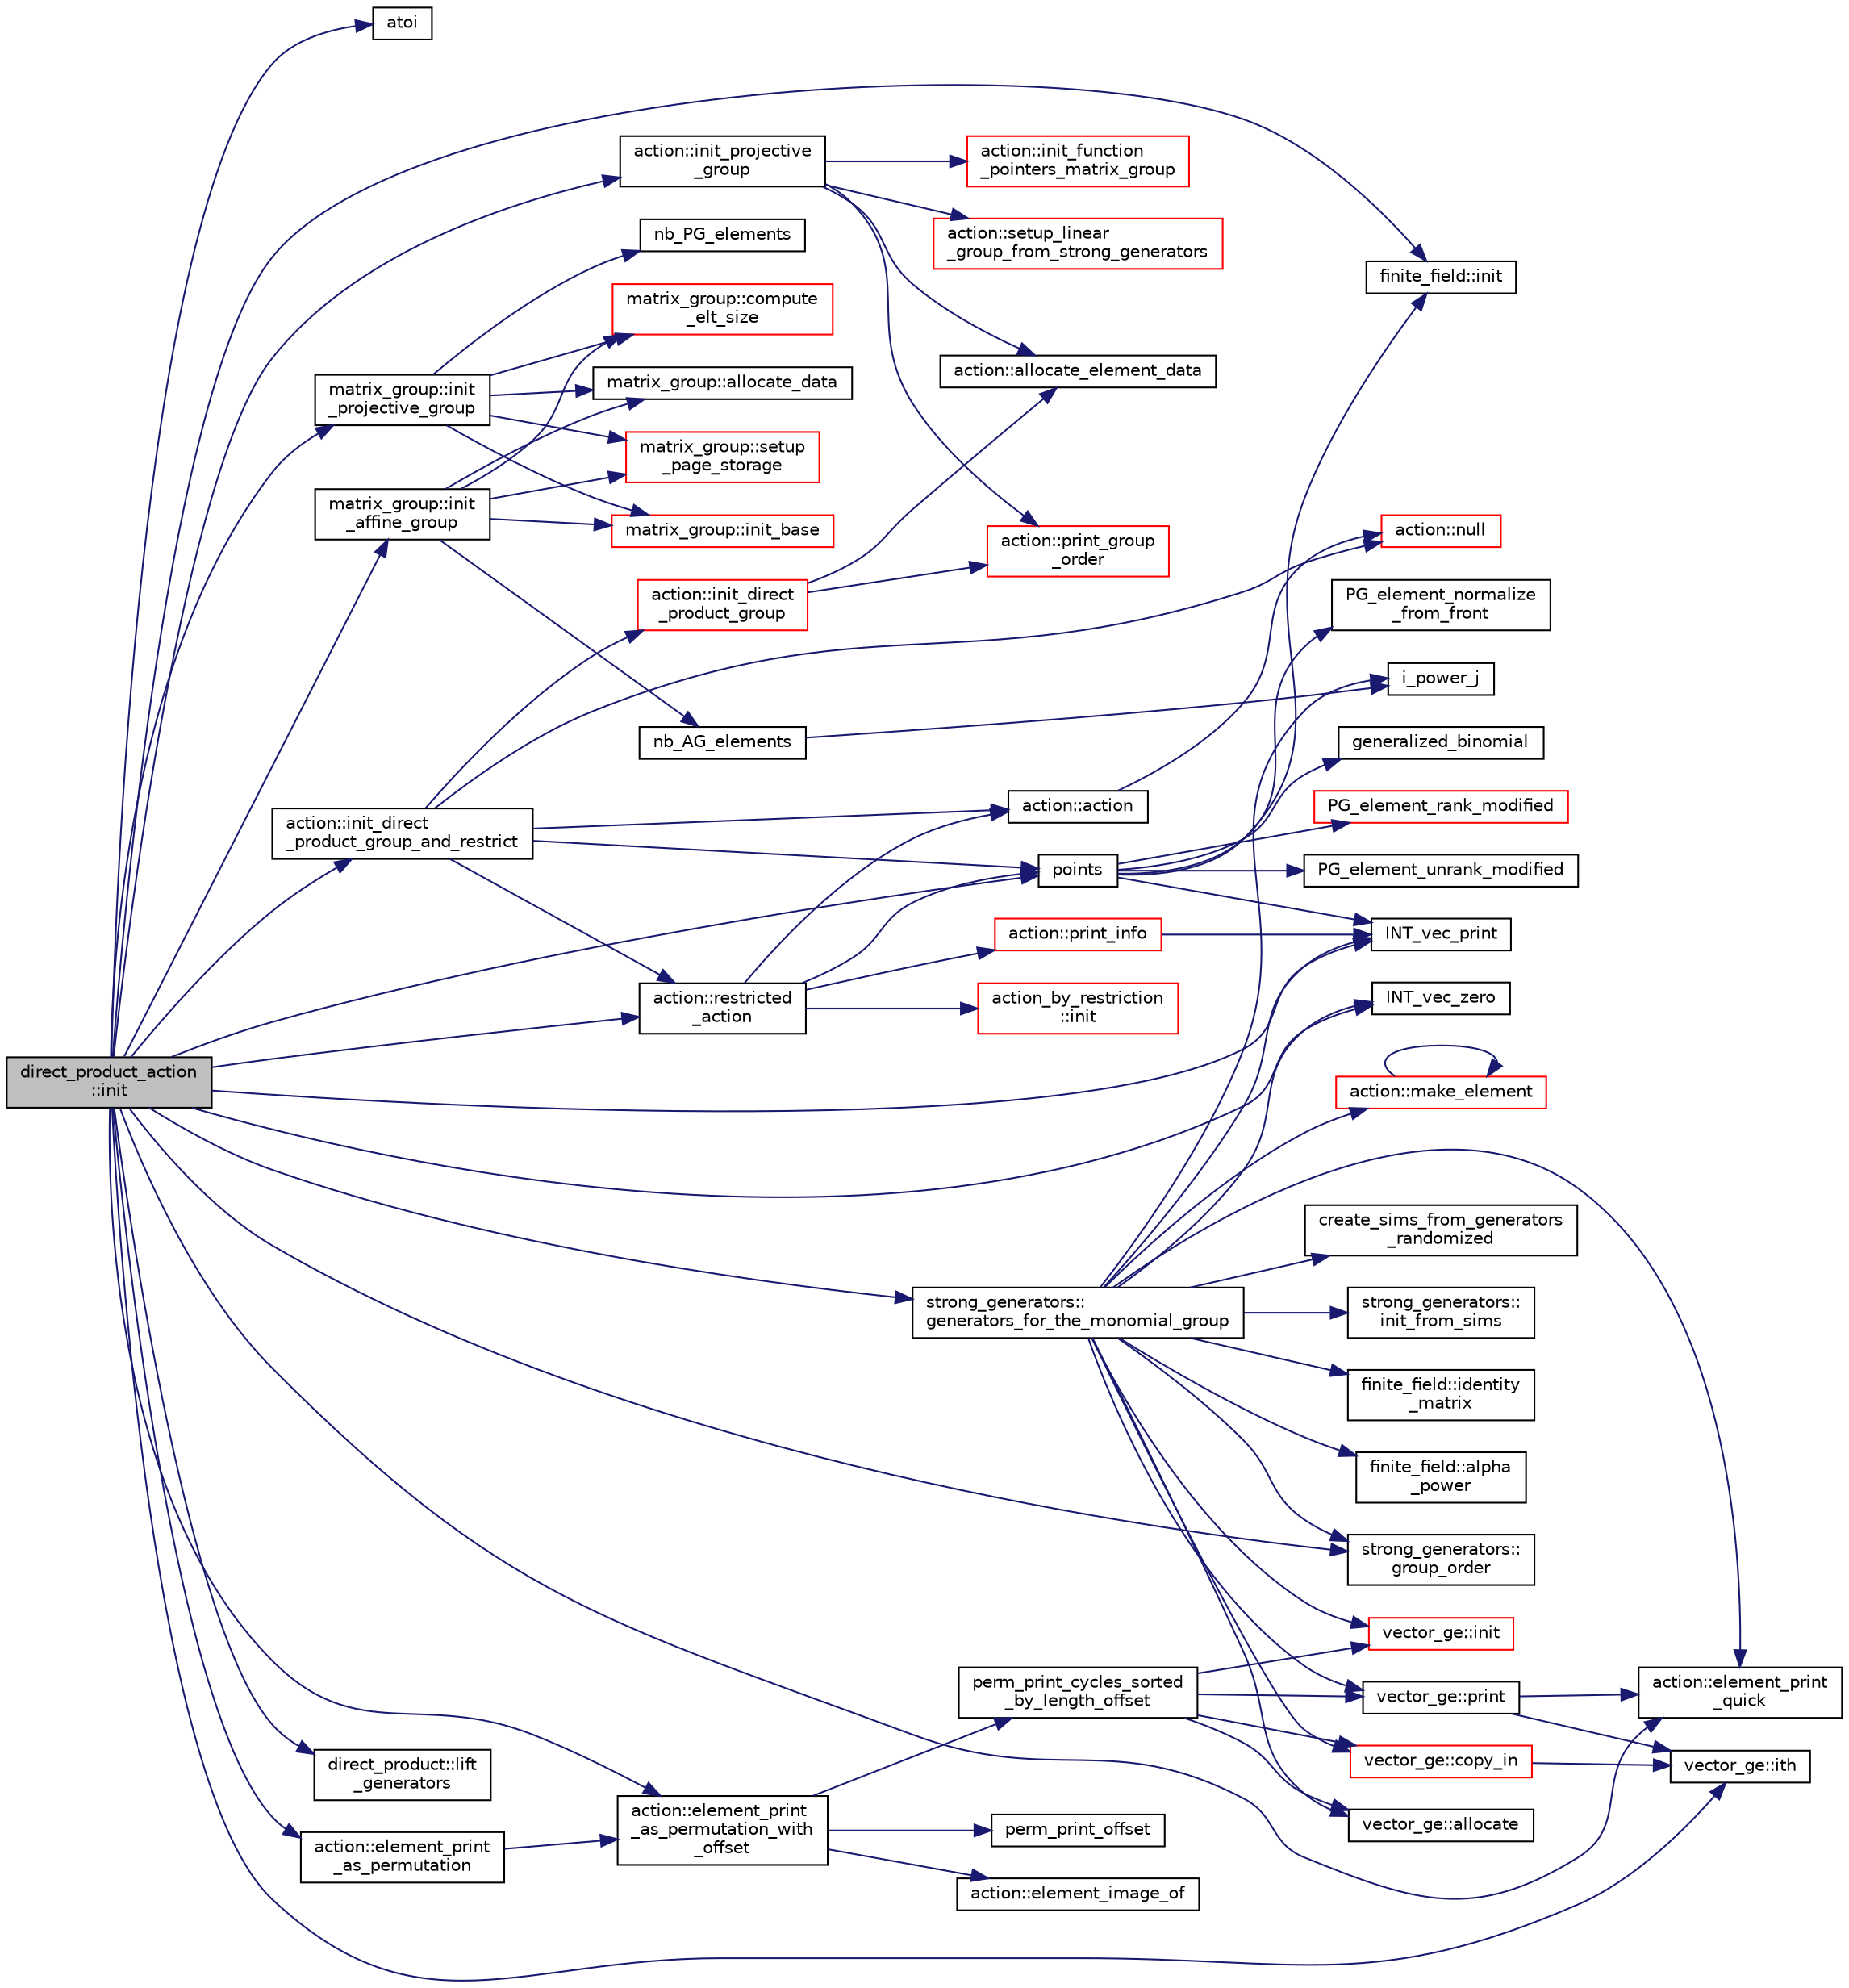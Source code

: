 digraph "direct_product_action::init"
{
  edge [fontname="Helvetica",fontsize="10",labelfontname="Helvetica",labelfontsize="10"];
  node [fontname="Helvetica",fontsize="10",shape=record];
  rankdir="LR";
  Node157 [label="direct_product_action\l::init",height=0.2,width=0.4,color="black", fillcolor="grey75", style="filled", fontcolor="black"];
  Node157 -> Node158 [color="midnightblue",fontsize="10",style="solid",fontname="Helvetica"];
  Node158 [label="atoi",height=0.2,width=0.4,color="black", fillcolor="white", style="filled",URL="$d9/d60/discreta_8h.html#ad0ac71cbcb495289e474437d6b7d7fac"];
  Node157 -> Node159 [color="midnightblue",fontsize="10",style="solid",fontname="Helvetica"];
  Node159 [label="INT_vec_print",height=0.2,width=0.4,color="black", fillcolor="white", style="filled",URL="$df/dbf/sajeeb_8_c.html#a79a5901af0b47dd0d694109543c027fe"];
  Node157 -> Node160 [color="midnightblue",fontsize="10",style="solid",fontname="Helvetica"];
  Node160 [label="INT_vec_zero",height=0.2,width=0.4,color="black", fillcolor="white", style="filled",URL="$df/dbf/sajeeb_8_c.html#aa8c9c7977203577026080f546fe4980f"];
  Node157 -> Node161 [color="midnightblue",fontsize="10",style="solid",fontname="Helvetica"];
  Node161 [label="finite_field::init",height=0.2,width=0.4,color="black", fillcolor="white", style="filled",URL="$df/d5a/classfinite__field.html#a13e75e8165b27464935b50368ee8313c"];
  Node157 -> Node162 [color="midnightblue",fontsize="10",style="solid",fontname="Helvetica"];
  Node162 [label="action::init_projective\l_group",height=0.2,width=0.4,color="black", fillcolor="white", style="filled",URL="$d2/d86/classaction.html#ad943cb9d3828331bf5634c6dbfc31afd"];
  Node162 -> Node163 [color="midnightblue",fontsize="10",style="solid",fontname="Helvetica"];
  Node163 [label="action::init_function\l_pointers_matrix_group",height=0.2,width=0.4,color="red", fillcolor="white", style="filled",URL="$d2/d86/classaction.html#a48cbc0106c21fdcb5ec74a9cf8f4e1d8"];
  Node162 -> Node274 [color="midnightblue",fontsize="10",style="solid",fontname="Helvetica"];
  Node274 [label="action::allocate_element_data",height=0.2,width=0.4,color="black", fillcolor="white", style="filled",URL="$d2/d86/classaction.html#adc5f98db8315bfd17fcd2fbb437d8f60"];
  Node162 -> Node275 [color="midnightblue",fontsize="10",style="solid",fontname="Helvetica"];
  Node275 [label="action::setup_linear\l_group_from_strong_generators",height=0.2,width=0.4,color="red", fillcolor="white", style="filled",URL="$d2/d86/classaction.html#a20d2b143cd89f2ce81c02613356f69d1"];
  Node162 -> Node307 [color="midnightblue",fontsize="10",style="solid",fontname="Helvetica"];
  Node307 [label="action::print_group\l_order",height=0.2,width=0.4,color="red", fillcolor="white", style="filled",URL="$d2/d86/classaction.html#aaf5533b61c20a11f8c0efcf7ff718d7d"];
  Node157 -> Node309 [color="midnightblue",fontsize="10",style="solid",fontname="Helvetica"];
  Node309 [label="matrix_group::init\l_projective_group",height=0.2,width=0.4,color="black", fillcolor="white", style="filled",URL="$d3/ded/classmatrix__group.html#a626286de5799c4c9e45216e735b1d233"];
  Node309 -> Node310 [color="midnightblue",fontsize="10",style="solid",fontname="Helvetica"];
  Node310 [label="nb_PG_elements",height=0.2,width=0.4,color="black", fillcolor="white", style="filled",URL="$d4/d67/geometry_8h.html#ada56c56cb5c7b39553dc0391f2df1cee"];
  Node309 -> Node311 [color="midnightblue",fontsize="10",style="solid",fontname="Helvetica"];
  Node311 [label="matrix_group::compute\l_elt_size",height=0.2,width=0.4,color="red", fillcolor="white", style="filled",URL="$d3/ded/classmatrix__group.html#afb94f8d9997e7b6c93f595e576a9c6d6"];
  Node309 -> Node313 [color="midnightblue",fontsize="10",style="solid",fontname="Helvetica"];
  Node313 [label="matrix_group::allocate_data",height=0.2,width=0.4,color="black", fillcolor="white", style="filled",URL="$d3/ded/classmatrix__group.html#ae6838e1e90d2c24ea1b15246a452c2e6"];
  Node309 -> Node314 [color="midnightblue",fontsize="10",style="solid",fontname="Helvetica"];
  Node314 [label="matrix_group::setup\l_page_storage",height=0.2,width=0.4,color="red", fillcolor="white", style="filled",URL="$d3/ded/classmatrix__group.html#a9752a39a870f8053562d65f9bac110a0"];
  Node309 -> Node316 [color="midnightblue",fontsize="10",style="solid",fontname="Helvetica"];
  Node316 [label="matrix_group::init_base",height=0.2,width=0.4,color="red", fillcolor="white", style="filled",URL="$d3/ded/classmatrix__group.html#a2b7f41b5e6f58257532c1e24312b89e2"];
  Node157 -> Node333 [color="midnightblue",fontsize="10",style="solid",fontname="Helvetica"];
  Node333 [label="matrix_group::init\l_affine_group",height=0.2,width=0.4,color="black", fillcolor="white", style="filled",URL="$d3/ded/classmatrix__group.html#aa278bd127d400940516c20bfe1f2f91e"];
  Node333 -> Node323 [color="midnightblue",fontsize="10",style="solid",fontname="Helvetica"];
  Node323 [label="nb_AG_elements",height=0.2,width=0.4,color="black", fillcolor="white", style="filled",URL="$d4/d67/geometry_8h.html#ab9de2574dd403dd453a0d35107f684f5"];
  Node323 -> Node279 [color="midnightblue",fontsize="10",style="solid",fontname="Helvetica"];
  Node279 [label="i_power_j",height=0.2,width=0.4,color="black", fillcolor="white", style="filled",URL="$de/dc5/algebra__and__number__theory_8h.html#a39b321523e8957d701618bb5cac542b5"];
  Node333 -> Node311 [color="midnightblue",fontsize="10",style="solid",fontname="Helvetica"];
  Node333 -> Node313 [color="midnightblue",fontsize="10",style="solid",fontname="Helvetica"];
  Node333 -> Node314 [color="midnightblue",fontsize="10",style="solid",fontname="Helvetica"];
  Node333 -> Node316 [color="midnightblue",fontsize="10",style="solid",fontname="Helvetica"];
  Node157 -> Node334 [color="midnightblue",fontsize="10",style="solid",fontname="Helvetica"];
  Node334 [label="action::init_direct\l_product_group_and_restrict",height=0.2,width=0.4,color="black", fillcolor="white", style="filled",URL="$d2/d86/classaction.html#a60a5555ea83770fd9994274efc9c328e"];
  Node334 -> Node335 [color="midnightblue",fontsize="10",style="solid",fontname="Helvetica"];
  Node335 [label="points",height=0.2,width=0.4,color="black", fillcolor="white", style="filled",URL="$d7/d83/points_8_c.html#a8a498513b4415e1a4628a70fb6b26817"];
  Node335 -> Node161 [color="midnightblue",fontsize="10",style="solid",fontname="Helvetica"];
  Node335 -> Node336 [color="midnightblue",fontsize="10",style="solid",fontname="Helvetica"];
  Node336 [label="generalized_binomial",height=0.2,width=0.4,color="black", fillcolor="white", style="filled",URL="$d2/d7c/combinatorics_8_c.html#a24762dc22e45175d18ec1ec1d2556ae8"];
  Node335 -> Node167 [color="midnightblue",fontsize="10",style="solid",fontname="Helvetica"];
  Node167 [label="PG_element_unrank_modified",height=0.2,width=0.4,color="black", fillcolor="white", style="filled",URL="$d4/d67/geometry_8h.html#a83ae9b605d496f6a90345303f6efae64"];
  Node335 -> Node159 [color="midnightblue",fontsize="10",style="solid",fontname="Helvetica"];
  Node335 -> Node257 [color="midnightblue",fontsize="10",style="solid",fontname="Helvetica"];
  Node257 [label="PG_element_normalize\l_from_front",height=0.2,width=0.4,color="black", fillcolor="white", style="filled",URL="$d4/d67/geometry_8h.html#af675caf5f9975573455c8d93cb56bf95"];
  Node335 -> Node178 [color="midnightblue",fontsize="10",style="solid",fontname="Helvetica"];
  Node178 [label="PG_element_rank_modified",height=0.2,width=0.4,color="red", fillcolor="white", style="filled",URL="$d4/d67/geometry_8h.html#a9cd1a8bf5b88a038e33862f6c2c3dd36"];
  Node334 -> Node337 [color="midnightblue",fontsize="10",style="solid",fontname="Helvetica"];
  Node337 [label="action::action",height=0.2,width=0.4,color="black", fillcolor="white", style="filled",URL="$d2/d86/classaction.html#a108adb38ad362aeb55cf40b9de38bb16"];
  Node337 -> Node338 [color="midnightblue",fontsize="10",style="solid",fontname="Helvetica"];
  Node338 [label="action::null",height=0.2,width=0.4,color="red", fillcolor="white", style="filled",URL="$d2/d86/classaction.html#af05ce222a97a1eff5f692b9193dee125"];
  Node334 -> Node342 [color="midnightblue",fontsize="10",style="solid",fontname="Helvetica"];
  Node342 [label="action::init_direct\l_product_group",height=0.2,width=0.4,color="red", fillcolor="white", style="filled",URL="$d2/d86/classaction.html#ae28dd34a1b9706531f7b25af17b4809e"];
  Node342 -> Node274 [color="midnightblue",fontsize="10",style="solid",fontname="Helvetica"];
  Node342 -> Node307 [color="midnightblue",fontsize="10",style="solid",fontname="Helvetica"];
  Node334 -> Node383 [color="midnightblue",fontsize="10",style="solid",fontname="Helvetica"];
  Node383 [label="action::restricted\l_action",height=0.2,width=0.4,color="black", fillcolor="white", style="filled",URL="$d2/d86/classaction.html#aa48c1a9e221977b149eb0d8826705b62"];
  Node383 -> Node384 [color="midnightblue",fontsize="10",style="solid",fontname="Helvetica"];
  Node384 [label="action::print_info",height=0.2,width=0.4,color="red", fillcolor="white", style="filled",URL="$d2/d86/classaction.html#a6f89e493e5c5a32e5c3b8963d438ce86"];
  Node384 -> Node159 [color="midnightblue",fontsize="10",style="solid",fontname="Helvetica"];
  Node383 -> Node337 [color="midnightblue",fontsize="10",style="solid",fontname="Helvetica"];
  Node383 -> Node386 [color="midnightblue",fontsize="10",style="solid",fontname="Helvetica"];
  Node386 [label="action_by_restriction\l::init",height=0.2,width=0.4,color="red", fillcolor="white", style="filled",URL="$d1/d7e/classaction__by__restriction.html#af98e88c513afe51527082f11aac571f8"];
  Node383 -> Node335 [color="midnightblue",fontsize="10",style="solid",fontname="Helvetica"];
  Node334 -> Node338 [color="midnightblue",fontsize="10",style="solid",fontname="Helvetica"];
  Node157 -> Node391 [color="midnightblue",fontsize="10",style="solid",fontname="Helvetica"];
  Node391 [label="strong_generators::\lgenerators_for_the_monomial_group",height=0.2,width=0.4,color="black", fillcolor="white", style="filled",URL="$dc/d09/classstrong__generators.html#a504b7cefda70b646b2064f80784d7f8a"];
  Node391 -> Node159 [color="midnightblue",fontsize="10",style="solid",fontname="Helvetica"];
  Node391 -> Node285 [color="midnightblue",fontsize="10",style="solid",fontname="Helvetica"];
  Node285 [label="vector_ge::init",height=0.2,width=0.4,color="red", fillcolor="white", style="filled",URL="$d4/d6e/classvector__ge.html#afe1d6befd1f1501e6be34afbaa9d30a8"];
  Node391 -> Node287 [color="midnightblue",fontsize="10",style="solid",fontname="Helvetica"];
  Node287 [label="vector_ge::allocate",height=0.2,width=0.4,color="black", fillcolor="white", style="filled",URL="$d4/d6e/classvector__ge.html#a35b062a9201b30f0a87bf87702d243ae"];
  Node391 -> Node191 [color="midnightblue",fontsize="10",style="solid",fontname="Helvetica"];
  Node191 [label="finite_field::identity\l_matrix",height=0.2,width=0.4,color="black", fillcolor="white", style="filled",URL="$df/d5a/classfinite__field.html#a4688997f80b8721560bccec986c23413"];
  Node391 -> Node160 [color="midnightblue",fontsize="10",style="solid",fontname="Helvetica"];
  Node391 -> Node392 [color="midnightblue",fontsize="10",style="solid",fontname="Helvetica"];
  Node392 [label="finite_field::alpha\l_power",height=0.2,width=0.4,color="black", fillcolor="white", style="filled",URL="$df/d5a/classfinite__field.html#aa1d31b58f7fe2798e20f74890ae29c51"];
  Node391 -> Node279 [color="midnightblue",fontsize="10",style="solid",fontname="Helvetica"];
  Node391 -> Node288 [color="midnightblue",fontsize="10",style="solid",fontname="Helvetica"];
  Node288 [label="action::make_element",height=0.2,width=0.4,color="red", fillcolor="white", style="filled",URL="$d2/d86/classaction.html#a920fa2a27583fb60bae10e7b282cdd1d"];
  Node288 -> Node288 [color="midnightblue",fontsize="10",style="solid",fontname="Helvetica"];
  Node391 -> Node301 [color="midnightblue",fontsize="10",style="solid",fontname="Helvetica"];
  Node301 [label="action::element_print\l_quick",height=0.2,width=0.4,color="black", fillcolor="white", style="filled",URL="$d2/d86/classaction.html#a4844680cf6750396f76494a28655265b"];
  Node391 -> Node393 [color="midnightblue",fontsize="10",style="solid",fontname="Helvetica"];
  Node393 [label="vector_ge::copy_in",height=0.2,width=0.4,color="red", fillcolor="white", style="filled",URL="$d4/d6e/classvector__ge.html#ad02ebf2d4e8bbf095685aea921999145"];
  Node393 -> Node303 [color="midnightblue",fontsize="10",style="solid",fontname="Helvetica"];
  Node303 [label="vector_ge::ith",height=0.2,width=0.4,color="black", fillcolor="white", style="filled",URL="$d4/d6e/classvector__ge.html#a1ff002e8b746a9beb119d57dcd4a15ff"];
  Node391 -> Node394 [color="midnightblue",fontsize="10",style="solid",fontname="Helvetica"];
  Node394 [label="create_sims_from_generators\l_randomized",height=0.2,width=0.4,color="black", fillcolor="white", style="filled",URL="$d2/d3a/group__theory_8h.html#a7cd5415a9a6008da180e405ec41a351f"];
  Node391 -> Node306 [color="midnightblue",fontsize="10",style="solid",fontname="Helvetica"];
  Node306 [label="strong_generators::\linit_from_sims",height=0.2,width=0.4,color="black", fillcolor="white", style="filled",URL="$dc/d09/classstrong__generators.html#a2b997decdab82e889c1151f29a846a66"];
  Node391 -> Node395 [color="midnightblue",fontsize="10",style="solid",fontname="Helvetica"];
  Node395 [label="strong_generators::\lgroup_order",height=0.2,width=0.4,color="black", fillcolor="white", style="filled",URL="$dc/d09/classstrong__generators.html#a91f453c2bfd6502b96f4b4eed16beb20"];
  Node391 -> Node396 [color="midnightblue",fontsize="10",style="solid",fontname="Helvetica"];
  Node396 [label="vector_ge::print",height=0.2,width=0.4,color="black", fillcolor="white", style="filled",URL="$d4/d6e/classvector__ge.html#a0d260cce035c20b32d7989c50670aa8a"];
  Node396 -> Node301 [color="midnightblue",fontsize="10",style="solid",fontname="Helvetica"];
  Node396 -> Node303 [color="midnightblue",fontsize="10",style="solid",fontname="Helvetica"];
  Node157 -> Node397 [color="midnightblue",fontsize="10",style="solid",fontname="Helvetica"];
  Node397 [label="direct_product::lift\l_generators",height=0.2,width=0.4,color="black", fillcolor="white", style="filled",URL="$dc/daf/classdirect__product.html#a7dd2019248b4537abc9607f0190ca247"];
  Node157 -> Node395 [color="midnightblue",fontsize="10",style="solid",fontname="Helvetica"];
  Node157 -> Node335 [color="midnightblue",fontsize="10",style="solid",fontname="Helvetica"];
  Node157 -> Node383 [color="midnightblue",fontsize="10",style="solid",fontname="Helvetica"];
  Node157 -> Node301 [color="midnightblue",fontsize="10",style="solid",fontname="Helvetica"];
  Node157 -> Node303 [color="midnightblue",fontsize="10",style="solid",fontname="Helvetica"];
  Node157 -> Node398 [color="midnightblue",fontsize="10",style="solid",fontname="Helvetica"];
  Node398 [label="action::element_print\l_as_permutation_with\l_offset",height=0.2,width=0.4,color="black", fillcolor="white", style="filled",URL="$d2/d86/classaction.html#addd61d869434abaad431124a6d858396"];
  Node398 -> Node399 [color="midnightblue",fontsize="10",style="solid",fontname="Helvetica"];
  Node399 [label="action::element_image_of",height=0.2,width=0.4,color="black", fillcolor="white", style="filled",URL="$d2/d86/classaction.html#ae09559d4537a048fc860f8a74a31393d"];
  Node398 -> Node260 [color="midnightblue",fontsize="10",style="solid",fontname="Helvetica"];
  Node260 [label="perm_print_offset",height=0.2,width=0.4,color="black", fillcolor="white", style="filled",URL="$d2/d7c/combinatorics_8_c.html#ab87deef2ba9e4d2ce386a19eeaffecf3"];
  Node398 -> Node400 [color="midnightblue",fontsize="10",style="solid",fontname="Helvetica"];
  Node400 [label="perm_print_cycles_sorted\l_by_length_offset",height=0.2,width=0.4,color="black", fillcolor="white", style="filled",URL="$d5/d90/action__global_8_c.html#a9d1f2e34879c04dbc45d08984a8066e3"];
  Node400 -> Node285 [color="midnightblue",fontsize="10",style="solid",fontname="Helvetica"];
  Node400 -> Node287 [color="midnightblue",fontsize="10",style="solid",fontname="Helvetica"];
  Node400 -> Node393 [color="midnightblue",fontsize="10",style="solid",fontname="Helvetica"];
  Node400 -> Node396 [color="midnightblue",fontsize="10",style="solid",fontname="Helvetica"];
  Node157 -> Node401 [color="midnightblue",fontsize="10",style="solid",fontname="Helvetica"];
  Node401 [label="action::element_print\l_as_permutation",height=0.2,width=0.4,color="black", fillcolor="white", style="filled",URL="$d2/d86/classaction.html#a2975618a8203187b688a67c947150bb8"];
  Node401 -> Node398 [color="midnightblue",fontsize="10",style="solid",fontname="Helvetica"];
}
